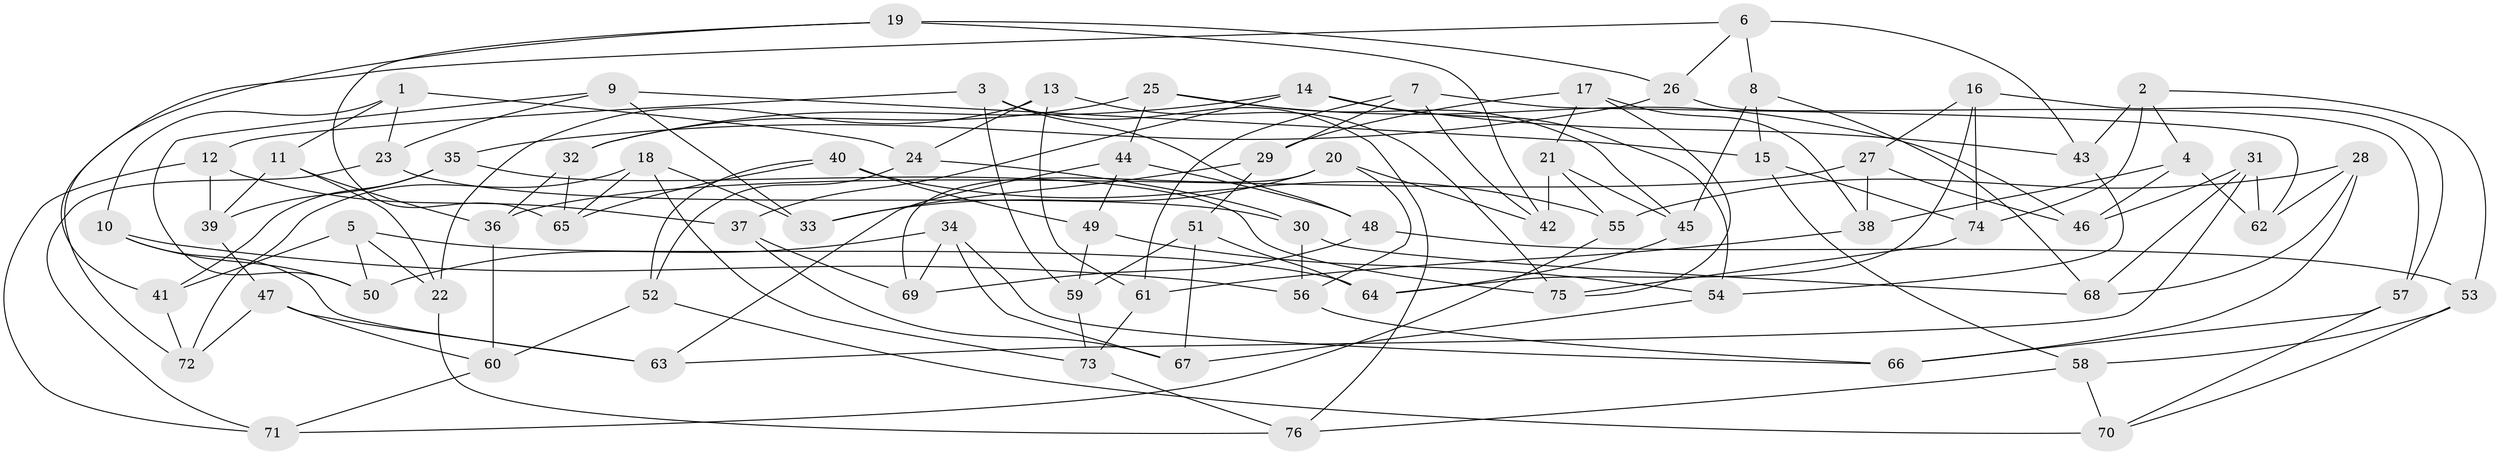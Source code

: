 // coarse degree distribution, {6: 0.5777777777777777, 4: 0.28888888888888886, 5: 0.1111111111111111, 3: 0.022222222222222223}
// Generated by graph-tools (version 1.1) at 2025/24/03/03/25 07:24:25]
// undirected, 76 vertices, 152 edges
graph export_dot {
graph [start="1"]
  node [color=gray90,style=filled];
  1;
  2;
  3;
  4;
  5;
  6;
  7;
  8;
  9;
  10;
  11;
  12;
  13;
  14;
  15;
  16;
  17;
  18;
  19;
  20;
  21;
  22;
  23;
  24;
  25;
  26;
  27;
  28;
  29;
  30;
  31;
  32;
  33;
  34;
  35;
  36;
  37;
  38;
  39;
  40;
  41;
  42;
  43;
  44;
  45;
  46;
  47;
  48;
  49;
  50;
  51;
  52;
  53;
  54;
  55;
  56;
  57;
  58;
  59;
  60;
  61;
  62;
  63;
  64;
  65;
  66;
  67;
  68;
  69;
  70;
  71;
  72;
  73;
  74;
  75;
  76;
  1 -- 11;
  1 -- 24;
  1 -- 23;
  1 -- 10;
  2 -- 43;
  2 -- 53;
  2 -- 74;
  2 -- 4;
  3 -- 76;
  3 -- 48;
  3 -- 12;
  3 -- 59;
  4 -- 38;
  4 -- 62;
  4 -- 46;
  5 -- 64;
  5 -- 41;
  5 -- 22;
  5 -- 50;
  6 -- 26;
  6 -- 72;
  6 -- 43;
  6 -- 8;
  7 -- 62;
  7 -- 29;
  7 -- 42;
  7 -- 61;
  8 -- 15;
  8 -- 68;
  8 -- 45;
  9 -- 15;
  9 -- 33;
  9 -- 50;
  9 -- 23;
  10 -- 50;
  10 -- 63;
  10 -- 56;
  11 -- 22;
  11 -- 36;
  11 -- 39;
  12 -- 71;
  12 -- 39;
  12 -- 37;
  13 -- 75;
  13 -- 22;
  13 -- 61;
  13 -- 24;
  14 -- 43;
  14 -- 54;
  14 -- 37;
  14 -- 32;
  15 -- 58;
  15 -- 74;
  16 -- 64;
  16 -- 74;
  16 -- 27;
  16 -- 57;
  17 -- 21;
  17 -- 38;
  17 -- 75;
  17 -- 29;
  18 -- 73;
  18 -- 65;
  18 -- 72;
  18 -- 33;
  19 -- 65;
  19 -- 26;
  19 -- 42;
  19 -- 41;
  20 -- 33;
  20 -- 42;
  20 -- 69;
  20 -- 56;
  21 -- 55;
  21 -- 45;
  21 -- 42;
  22 -- 76;
  23 -- 71;
  23 -- 30;
  24 -- 52;
  24 -- 30;
  25 -- 46;
  25 -- 45;
  25 -- 32;
  25 -- 44;
  26 -- 35;
  26 -- 57;
  27 -- 36;
  27 -- 38;
  27 -- 46;
  28 -- 68;
  28 -- 55;
  28 -- 62;
  28 -- 66;
  29 -- 33;
  29 -- 51;
  30 -- 56;
  30 -- 68;
  31 -- 62;
  31 -- 46;
  31 -- 63;
  31 -- 68;
  32 -- 36;
  32 -- 65;
  34 -- 69;
  34 -- 66;
  34 -- 67;
  34 -- 50;
  35 -- 41;
  35 -- 39;
  35 -- 75;
  36 -- 60;
  37 -- 69;
  37 -- 67;
  38 -- 61;
  39 -- 47;
  40 -- 55;
  40 -- 49;
  40 -- 65;
  40 -- 52;
  41 -- 72;
  43 -- 54;
  44 -- 49;
  44 -- 63;
  44 -- 48;
  45 -- 64;
  47 -- 60;
  47 -- 63;
  47 -- 72;
  48 -- 53;
  48 -- 69;
  49 -- 54;
  49 -- 59;
  51 -- 59;
  51 -- 64;
  51 -- 67;
  52 -- 70;
  52 -- 60;
  53 -- 58;
  53 -- 70;
  54 -- 67;
  55 -- 71;
  56 -- 66;
  57 -- 70;
  57 -- 66;
  58 -- 70;
  58 -- 76;
  59 -- 73;
  60 -- 71;
  61 -- 73;
  73 -- 76;
  74 -- 75;
}

